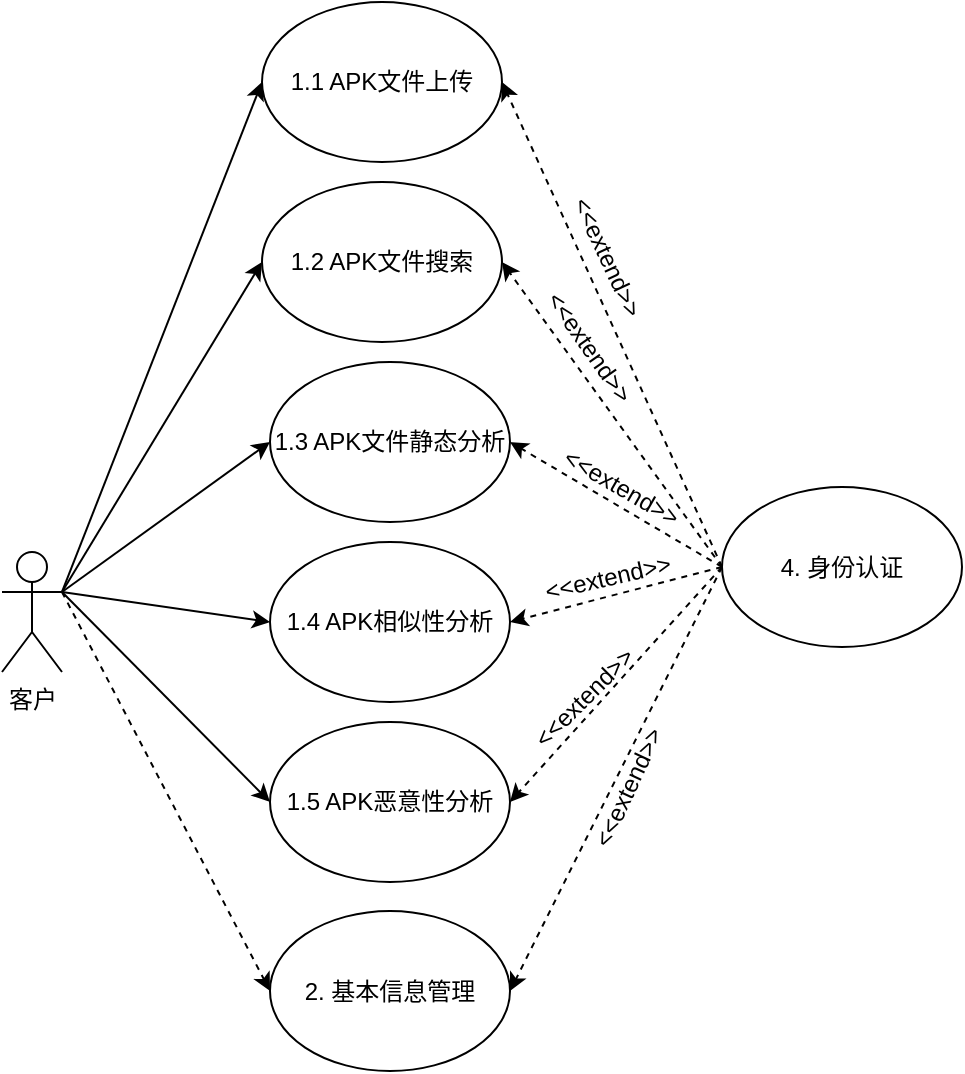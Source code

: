 <mxfile version="23.1.8" type="github">
  <diagram name="第 1 页" id="yEZOCpddBqTjKLaMzBPA">
    <mxGraphModel dx="1050" dy="574" grid="1" gridSize="10" guides="1" tooltips="1" connect="1" arrows="1" fold="1" page="1" pageScale="1" pageWidth="827" pageHeight="1169" math="0" shadow="0">
      <root>
        <mxCell id="0" />
        <mxCell id="1" parent="0" />
        <mxCell id="uQjOitA8qZ1kEQDeVXDY-2" style="rounded=0;orthogonalLoop=1;jettySize=auto;html=1;exitX=1;exitY=0.333;exitDx=0;exitDy=0;exitPerimeter=0;entryX=0;entryY=0.5;entryDx=0;entryDy=0;" parent="1" source="uQjOitA8qZ1kEQDeVXDY-4" target="uQjOitA8qZ1kEQDeVXDY-9" edge="1">
          <mxGeometry relative="1" as="geometry" />
        </mxCell>
        <mxCell id="uQjOitA8qZ1kEQDeVXDY-3" style="rounded=0;orthogonalLoop=1;jettySize=auto;html=1;exitX=1;exitY=0.333;exitDx=0;exitDy=0;exitPerimeter=0;entryX=0;entryY=0.5;entryDx=0;entryDy=0;" parent="1" source="uQjOitA8qZ1kEQDeVXDY-4" target="uQjOitA8qZ1kEQDeVXDY-10" edge="1">
          <mxGeometry relative="1" as="geometry" />
        </mxCell>
        <mxCell id="uQjOitA8qZ1kEQDeVXDY-20" style="rounded=0;orthogonalLoop=1;jettySize=auto;html=1;exitX=1;exitY=0.333;exitDx=0;exitDy=0;exitPerimeter=0;entryX=0;entryY=0.5;entryDx=0;entryDy=0;" parent="1" source="uQjOitA8qZ1kEQDeVXDY-4" target="uQjOitA8qZ1kEQDeVXDY-19" edge="1">
          <mxGeometry relative="1" as="geometry" />
        </mxCell>
        <mxCell id="uQjOitA8qZ1kEQDeVXDY-24" style="rounded=0;orthogonalLoop=1;jettySize=auto;html=1;exitX=1;exitY=0.333;exitDx=0;exitDy=0;exitPerimeter=0;entryX=0;entryY=0.5;entryDx=0;entryDy=0;" parent="1" source="uQjOitA8qZ1kEQDeVXDY-4" target="uQjOitA8qZ1kEQDeVXDY-23" edge="1">
          <mxGeometry relative="1" as="geometry" />
        </mxCell>
        <mxCell id="P5pUbYpjrYtXW98-HuD3-9" style="rounded=0;orthogonalLoop=1;jettySize=auto;html=1;exitX=1;exitY=0.333;exitDx=0;exitDy=0;exitPerimeter=0;entryX=0;entryY=0.5;entryDx=0;entryDy=0;" edge="1" parent="1" source="uQjOitA8qZ1kEQDeVXDY-4" target="P5pUbYpjrYtXW98-HuD3-4">
          <mxGeometry relative="1" as="geometry" />
        </mxCell>
        <mxCell id="P5pUbYpjrYtXW98-HuD3-11" style="rounded=0;orthogonalLoop=1;jettySize=auto;html=1;exitX=1;exitY=0.333;exitDx=0;exitDy=0;exitPerimeter=0;entryX=0;entryY=0.5;entryDx=0;entryDy=0;dashed=1;" edge="1" parent="1" source="uQjOitA8qZ1kEQDeVXDY-4" target="P5pUbYpjrYtXW98-HuD3-10">
          <mxGeometry relative="1" as="geometry" />
        </mxCell>
        <mxCell id="uQjOitA8qZ1kEQDeVXDY-4" value="客户" style="shape=umlActor;verticalLabelPosition=bottom;verticalAlign=top;html=1;outlineConnect=0;" parent="1" vertex="1">
          <mxGeometry x="220" y="405" width="30" height="60" as="geometry" />
        </mxCell>
        <mxCell id="uQjOitA8qZ1kEQDeVXDY-9" value="1.1 APK文件上传" style="ellipse;whiteSpace=wrap;html=1;" parent="1" vertex="1">
          <mxGeometry x="350" y="130" width="120" height="80" as="geometry" />
        </mxCell>
        <mxCell id="uQjOitA8qZ1kEQDeVXDY-10" value="1.2 APK文件搜索" style="ellipse;whiteSpace=wrap;html=1;" parent="1" vertex="1">
          <mxGeometry x="350" y="220" width="120" height="80" as="geometry" />
        </mxCell>
        <mxCell id="uQjOitA8qZ1kEQDeVXDY-11" style="rounded=0;orthogonalLoop=1;jettySize=auto;html=1;exitX=0;exitY=0.5;exitDx=0;exitDy=0;entryX=1;entryY=0.5;entryDx=0;entryDy=0;dashed=1;" parent="1" source="uQjOitA8qZ1kEQDeVXDY-14" target="uQjOitA8qZ1kEQDeVXDY-9" edge="1">
          <mxGeometry relative="1" as="geometry" />
        </mxCell>
        <mxCell id="uQjOitA8qZ1kEQDeVXDY-12" style="rounded=0;orthogonalLoop=1;jettySize=auto;html=1;exitX=0;exitY=0.5;exitDx=0;exitDy=0;entryX=1;entryY=0.5;entryDx=0;entryDy=0;dashed=1;" parent="1" source="uQjOitA8qZ1kEQDeVXDY-14" target="uQjOitA8qZ1kEQDeVXDY-10" edge="1">
          <mxGeometry relative="1" as="geometry" />
        </mxCell>
        <mxCell id="P5pUbYpjrYtXW98-HuD3-2" style="rounded=0;orthogonalLoop=1;jettySize=auto;html=1;exitX=0;exitY=0.5;exitDx=0;exitDy=0;entryX=1;entryY=0.5;entryDx=0;entryDy=0;dashed=1;" edge="1" parent="1" source="uQjOitA8qZ1kEQDeVXDY-14" target="uQjOitA8qZ1kEQDeVXDY-19">
          <mxGeometry relative="1" as="geometry" />
        </mxCell>
        <mxCell id="P5pUbYpjrYtXW98-HuD3-5" style="rounded=0;orthogonalLoop=1;jettySize=auto;html=1;exitX=0;exitY=0.5;exitDx=0;exitDy=0;entryX=1;entryY=0.5;entryDx=0;entryDy=0;dashed=1;" edge="1" parent="1" source="uQjOitA8qZ1kEQDeVXDY-14" target="P5pUbYpjrYtXW98-HuD3-4">
          <mxGeometry relative="1" as="geometry" />
        </mxCell>
        <mxCell id="P5pUbYpjrYtXW98-HuD3-6" style="rounded=0;orthogonalLoop=1;jettySize=auto;html=1;exitX=0;exitY=0.5;exitDx=0;exitDy=0;entryX=1;entryY=0.5;entryDx=0;entryDy=0;dashed=1;" edge="1" parent="1" source="uQjOitA8qZ1kEQDeVXDY-14" target="uQjOitA8qZ1kEQDeVXDY-23">
          <mxGeometry relative="1" as="geometry" />
        </mxCell>
        <mxCell id="P5pUbYpjrYtXW98-HuD3-12" style="rounded=0;orthogonalLoop=1;jettySize=auto;html=1;exitX=0;exitY=0.5;exitDx=0;exitDy=0;entryX=1;entryY=0.5;entryDx=0;entryDy=0;dashed=1;" edge="1" parent="1" source="uQjOitA8qZ1kEQDeVXDY-14" target="P5pUbYpjrYtXW98-HuD3-10">
          <mxGeometry relative="1" as="geometry" />
        </mxCell>
        <mxCell id="uQjOitA8qZ1kEQDeVXDY-14" value="4. 身份认证" style="ellipse;whiteSpace=wrap;html=1;" parent="1" vertex="1">
          <mxGeometry x="580" y="372.5" width="120" height="80" as="geometry" />
        </mxCell>
        <mxCell id="uQjOitA8qZ1kEQDeVXDY-16" value="&amp;lt;&amp;lt;extend&amp;gt;&amp;gt;" style="text;html=1;strokeColor=none;fillColor=none;align=center;verticalAlign=middle;whiteSpace=wrap;rounded=0;rotation=65;" parent="1" vertex="1">
          <mxGeometry x="488" y="245" width="70" height="25" as="geometry" />
        </mxCell>
        <mxCell id="uQjOitA8qZ1kEQDeVXDY-17" value="&amp;lt;&amp;lt;extend&amp;gt;&amp;gt;" style="text;html=1;strokeColor=none;fillColor=none;align=center;verticalAlign=middle;whiteSpace=wrap;rounded=0;rotation=55;" parent="1" vertex="1">
          <mxGeometry x="479" y="290" width="70" height="25" as="geometry" />
        </mxCell>
        <mxCell id="uQjOitA8qZ1kEQDeVXDY-19" value="1.3 APK文件静态分析" style="ellipse;whiteSpace=wrap;html=1;" parent="1" vertex="1">
          <mxGeometry x="354" y="310" width="120" height="80" as="geometry" />
        </mxCell>
        <mxCell id="uQjOitA8qZ1kEQDeVXDY-22" value="&amp;lt;&amp;lt;extend&amp;gt;&amp;gt;" style="text;html=1;strokeColor=none;fillColor=none;align=center;verticalAlign=middle;whiteSpace=wrap;rounded=0;rotation=30;" parent="1" vertex="1">
          <mxGeometry x="495" y="360" width="70" height="25" as="geometry" />
        </mxCell>
        <mxCell id="uQjOitA8qZ1kEQDeVXDY-23" value="1.5 APK恶意性分析" style="ellipse;whiteSpace=wrap;html=1;" parent="1" vertex="1">
          <mxGeometry x="354" y="490" width="120" height="80" as="geometry" />
        </mxCell>
        <mxCell id="uQjOitA8qZ1kEQDeVXDY-26" value="&amp;lt;&amp;lt;extend&amp;gt;&amp;gt;" style="text;html=1;strokeColor=none;fillColor=none;align=center;verticalAlign=middle;whiteSpace=wrap;rounded=0;rotation=-65;" parent="1" vertex="1">
          <mxGeometry x="495" y="510" width="76" height="25" as="geometry" />
        </mxCell>
        <mxCell id="P5pUbYpjrYtXW98-HuD3-4" value="1.4 APK相似性分析" style="ellipse;whiteSpace=wrap;html=1;" vertex="1" parent="1">
          <mxGeometry x="354" y="400" width="120" height="80" as="geometry" />
        </mxCell>
        <mxCell id="P5pUbYpjrYtXW98-HuD3-7" value="&amp;lt;&amp;lt;extend&amp;gt;&amp;gt;" style="text;html=1;strokeColor=none;fillColor=none;align=center;verticalAlign=middle;whiteSpace=wrap;rounded=0;rotation=-45;" vertex="1" parent="1">
          <mxGeometry x="473" y="465" width="76" height="25" as="geometry" />
        </mxCell>
        <mxCell id="P5pUbYpjrYtXW98-HuD3-10" value="2. 基本信息管理" style="ellipse;whiteSpace=wrap;html=1;" vertex="1" parent="1">
          <mxGeometry x="354" y="584.5" width="120" height="80" as="geometry" />
        </mxCell>
        <mxCell id="P5pUbYpjrYtXW98-HuD3-13" value="&amp;lt;&amp;lt;extend&amp;gt;&amp;gt;" style="text;html=1;strokeColor=none;fillColor=none;align=center;verticalAlign=middle;whiteSpace=wrap;rounded=0;rotation=-13;" vertex="1" parent="1">
          <mxGeometry x="488" y="405" width="70" height="25" as="geometry" />
        </mxCell>
      </root>
    </mxGraphModel>
  </diagram>
</mxfile>
